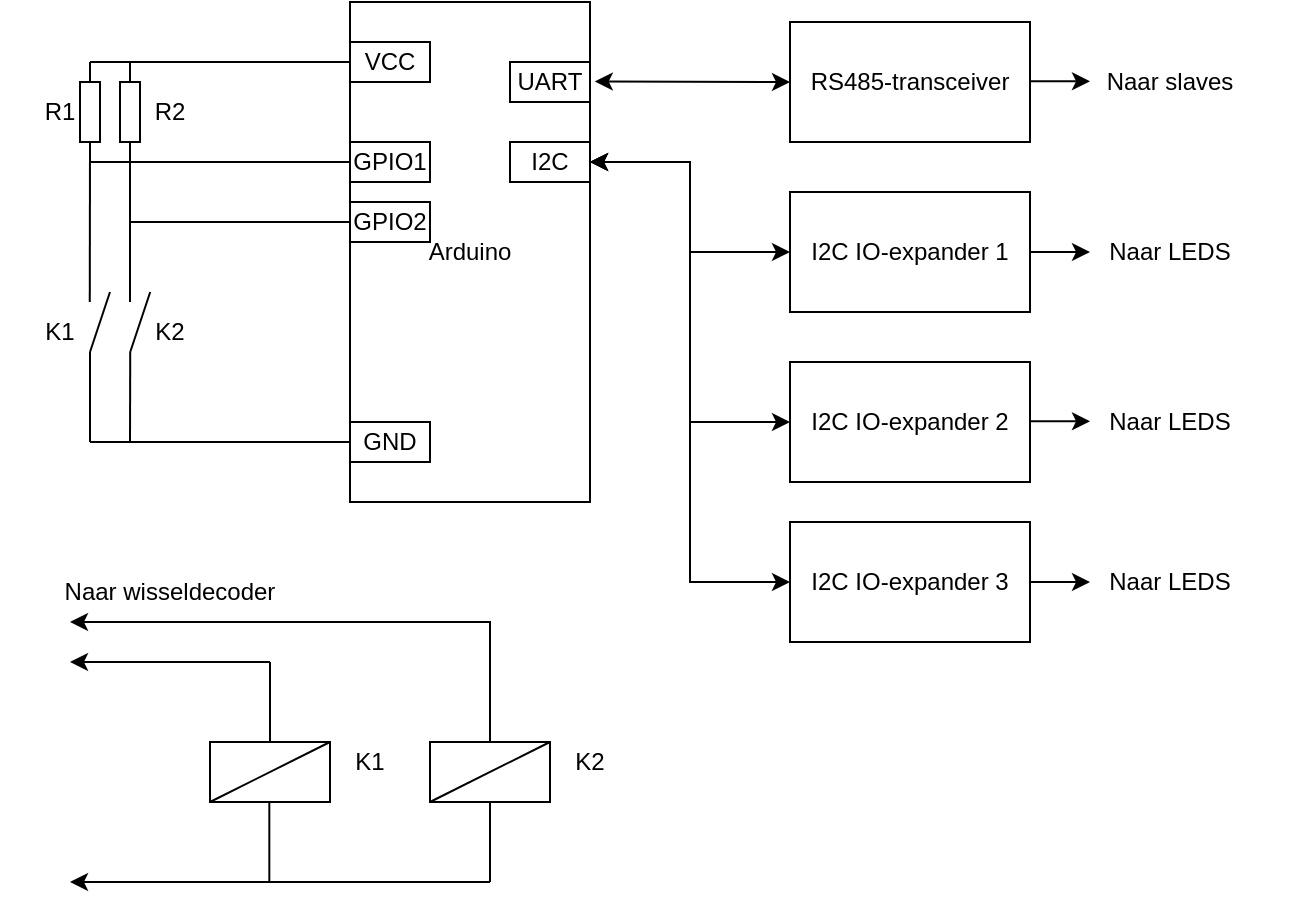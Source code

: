<mxfile version="20.5.3" type="github">
  <diagram id="NSJ0hvRAmqMinunVVk3z" name="Pagina-1">
    <mxGraphModel dx="1550" dy="835" grid="1" gridSize="10" guides="1" tooltips="1" connect="1" arrows="1" fold="1" page="1" pageScale="1" pageWidth="827" pageHeight="1169" math="0" shadow="0">
      <root>
        <mxCell id="0" />
        <mxCell id="1" parent="0" />
        <mxCell id="T63et0xQHMFBG8mWLtPG-1" value="Arduino" style="rounded=0;whiteSpace=wrap;html=1;" vertex="1" parent="1">
          <mxGeometry x="295" y="40" width="120" height="250" as="geometry" />
        </mxCell>
        <mxCell id="T63et0xQHMFBG8mWLtPG-2" value="RS485-transceiver" style="rounded=0;whiteSpace=wrap;html=1;" vertex="1" parent="1">
          <mxGeometry x="515" y="50" width="120" height="60" as="geometry" />
        </mxCell>
        <mxCell id="T63et0xQHMFBG8mWLtPG-4" value="" style="endArrow=classic;startArrow=classic;html=1;rounded=0;entryX=0;entryY=0.5;entryDx=0;entryDy=0;exitX=1.02;exitY=0.159;exitDx=0;exitDy=0;exitPerimeter=0;" edge="1" parent="1" source="T63et0xQHMFBG8mWLtPG-1" target="T63et0xQHMFBG8mWLtPG-2">
          <mxGeometry width="50" height="50" relative="1" as="geometry">
            <mxPoint x="335" y="490" as="sourcePoint" />
            <mxPoint x="385" y="440" as="targetPoint" />
          </mxGeometry>
        </mxCell>
        <mxCell id="T63et0xQHMFBG8mWLtPG-5" value="UART" style="rounded=0;whiteSpace=wrap;html=1;" vertex="1" parent="1">
          <mxGeometry x="375" y="70" width="40" height="20" as="geometry" />
        </mxCell>
        <mxCell id="T63et0xQHMFBG8mWLtPG-6" value="I2C IO-expander 1" style="rounded=0;whiteSpace=wrap;html=1;" vertex="1" parent="1">
          <mxGeometry x="515" y="135" width="120" height="60" as="geometry" />
        </mxCell>
        <mxCell id="T63et0xQHMFBG8mWLtPG-7" value="I2C IO-expander 2" style="rounded=0;whiteSpace=wrap;html=1;" vertex="1" parent="1">
          <mxGeometry x="515" y="220" width="120" height="60" as="geometry" />
        </mxCell>
        <mxCell id="T63et0xQHMFBG8mWLtPG-8" value="I2C IO-expander 3" style="rounded=0;whiteSpace=wrap;html=1;" vertex="1" parent="1">
          <mxGeometry x="515" y="300" width="120" height="60" as="geometry" />
        </mxCell>
        <mxCell id="T63et0xQHMFBG8mWLtPG-9" value="I2C" style="rounded=0;whiteSpace=wrap;html=1;" vertex="1" parent="1">
          <mxGeometry x="375" y="110" width="40" height="20" as="geometry" />
        </mxCell>
        <mxCell id="T63et0xQHMFBG8mWLtPG-10" value="" style="endArrow=classic;startArrow=classic;html=1;rounded=0;entryX=1;entryY=0.5;entryDx=0;entryDy=0;exitX=0;exitY=0.5;exitDx=0;exitDy=0;" edge="1" parent="1" source="T63et0xQHMFBG8mWLtPG-6" target="T63et0xQHMFBG8mWLtPG-9">
          <mxGeometry width="50" height="50" relative="1" as="geometry">
            <mxPoint x="335" y="260" as="sourcePoint" />
            <mxPoint x="385" y="210" as="targetPoint" />
            <Array as="points">
              <mxPoint x="465" y="165" />
              <mxPoint x="465" y="120" />
            </Array>
          </mxGeometry>
        </mxCell>
        <mxCell id="T63et0xQHMFBG8mWLtPG-11" value="" style="endArrow=classic;startArrow=classic;html=1;rounded=0;entryX=1;entryY=0.5;entryDx=0;entryDy=0;exitX=0;exitY=0.5;exitDx=0;exitDy=0;edgeStyle=orthogonalEdgeStyle;" edge="1" parent="1" source="T63et0xQHMFBG8mWLtPG-7" target="T63et0xQHMFBG8mWLtPG-9">
          <mxGeometry width="50" height="50" relative="1" as="geometry">
            <mxPoint x="395" y="210" as="sourcePoint" />
            <mxPoint x="445" y="160" as="targetPoint" />
          </mxGeometry>
        </mxCell>
        <mxCell id="T63et0xQHMFBG8mWLtPG-12" value="" style="endArrow=classic;startArrow=classic;html=1;rounded=0;entryX=1;entryY=0.5;entryDx=0;entryDy=0;exitX=0;exitY=0.5;exitDx=0;exitDy=0;edgeStyle=orthogonalEdgeStyle;" edge="1" parent="1" source="T63et0xQHMFBG8mWLtPG-8" target="T63et0xQHMFBG8mWLtPG-9">
          <mxGeometry width="50" height="50" relative="1" as="geometry">
            <mxPoint x="395" y="290" as="sourcePoint" />
            <mxPoint x="445" y="240" as="targetPoint" />
          </mxGeometry>
        </mxCell>
        <mxCell id="T63et0xQHMFBG8mWLtPG-13" value="" style="endArrow=classic;html=1;rounded=0;exitX=1;exitY=0.5;exitDx=0;exitDy=0;" edge="1" parent="1" source="T63et0xQHMFBG8mWLtPG-6">
          <mxGeometry width="50" height="50" relative="1" as="geometry">
            <mxPoint x="415" y="240" as="sourcePoint" />
            <mxPoint x="665" y="165" as="targetPoint" />
          </mxGeometry>
        </mxCell>
        <mxCell id="T63et0xQHMFBG8mWLtPG-14" value="" style="endArrow=classic;html=1;rounded=0;exitX=1;exitY=0.5;exitDx=0;exitDy=0;" edge="1" parent="1">
          <mxGeometry width="50" height="50" relative="1" as="geometry">
            <mxPoint x="635.0" y="249.66" as="sourcePoint" />
            <mxPoint x="665.0" y="249.66" as="targetPoint" />
          </mxGeometry>
        </mxCell>
        <mxCell id="T63et0xQHMFBG8mWLtPG-15" value="" style="endArrow=classic;html=1;rounded=0;exitX=1;exitY=0.5;exitDx=0;exitDy=0;" edge="1" parent="1">
          <mxGeometry width="50" height="50" relative="1" as="geometry">
            <mxPoint x="635.0" y="330.0" as="sourcePoint" />
            <mxPoint x="665.0" y="330" as="targetPoint" />
          </mxGeometry>
        </mxCell>
        <mxCell id="T63et0xQHMFBG8mWLtPG-16" value="" style="rounded=0;whiteSpace=wrap;html=1;" vertex="1" parent="1">
          <mxGeometry x="225" y="410" width="60" height="30" as="geometry" />
        </mxCell>
        <mxCell id="T63et0xQHMFBG8mWLtPG-17" value="" style="endArrow=none;html=1;rounded=0;entryX=1;entryY=0;entryDx=0;entryDy=0;exitX=0;exitY=1;exitDx=0;exitDy=0;" edge="1" parent="1" source="T63et0xQHMFBG8mWLtPG-16" target="T63et0xQHMFBG8mWLtPG-16">
          <mxGeometry width="50" height="50" relative="1" as="geometry">
            <mxPoint x="515" y="450" as="sourcePoint" />
            <mxPoint x="565" y="400" as="targetPoint" />
          </mxGeometry>
        </mxCell>
        <mxCell id="T63et0xQHMFBG8mWLtPG-18" value="" style="endArrow=none;html=1;rounded=0;entryX=0.5;entryY=0;entryDx=0;entryDy=0;" edge="1" parent="1" target="T63et0xQHMFBG8mWLtPG-16">
          <mxGeometry width="50" height="50" relative="1" as="geometry">
            <mxPoint x="255" y="370" as="sourcePoint" />
            <mxPoint x="415" y="420" as="targetPoint" />
          </mxGeometry>
        </mxCell>
        <mxCell id="T63et0xQHMFBG8mWLtPG-19" value="K1" style="text;html=1;strokeColor=none;fillColor=none;align=center;verticalAlign=middle;whiteSpace=wrap;rounded=0;" vertex="1" parent="1">
          <mxGeometry x="275" y="405" width="60" height="30" as="geometry" />
        </mxCell>
        <mxCell id="T63et0xQHMFBG8mWLtPG-20" value="" style="endArrow=classic;html=1;rounded=0;" edge="1" parent="1">
          <mxGeometry width="50" height="50" relative="1" as="geometry">
            <mxPoint x="255" y="370" as="sourcePoint" />
            <mxPoint x="155" y="370" as="targetPoint" />
          </mxGeometry>
        </mxCell>
        <mxCell id="T63et0xQHMFBG8mWLtPG-21" value="" style="rounded=0;whiteSpace=wrap;html=1;" vertex="1" parent="1">
          <mxGeometry x="335" y="410" width="60" height="30" as="geometry" />
        </mxCell>
        <mxCell id="T63et0xQHMFBG8mWLtPG-22" value="" style="endArrow=none;html=1;rounded=0;entryX=1;entryY=0;entryDx=0;entryDy=0;exitX=0;exitY=1;exitDx=0;exitDy=0;" edge="1" parent="1" source="T63et0xQHMFBG8mWLtPG-21" target="T63et0xQHMFBG8mWLtPG-21">
          <mxGeometry width="50" height="50" relative="1" as="geometry">
            <mxPoint x="625" y="450" as="sourcePoint" />
            <mxPoint x="675" y="400" as="targetPoint" />
          </mxGeometry>
        </mxCell>
        <mxCell id="T63et0xQHMFBG8mWLtPG-23" value="K2" style="text;html=1;strokeColor=none;fillColor=none;align=center;verticalAlign=middle;whiteSpace=wrap;rounded=0;" vertex="1" parent="1">
          <mxGeometry x="385" y="405" width="60" height="30" as="geometry" />
        </mxCell>
        <mxCell id="T63et0xQHMFBG8mWLtPG-24" value="" style="endArrow=classic;html=1;rounded=0;edgeStyle=elbowEdgeStyle;exitX=0.5;exitY=0;exitDx=0;exitDy=0;" edge="1" parent="1" source="T63et0xQHMFBG8mWLtPG-21">
          <mxGeometry width="50" height="50" relative="1" as="geometry">
            <mxPoint x="365" y="400" as="sourcePoint" />
            <mxPoint x="155" y="350" as="targetPoint" />
            <Array as="points">
              <mxPoint x="365" y="370" />
            </Array>
          </mxGeometry>
        </mxCell>
        <mxCell id="T63et0xQHMFBG8mWLtPG-27" value="" style="endArrow=classic;html=1;rounded=0;exitX=1;exitY=0.5;exitDx=0;exitDy=0;" edge="1" parent="1">
          <mxGeometry width="50" height="50" relative="1" as="geometry">
            <mxPoint x="635.0" y="79.66" as="sourcePoint" />
            <mxPoint x="665.0" y="79.66" as="targetPoint" />
          </mxGeometry>
        </mxCell>
        <mxCell id="T63et0xQHMFBG8mWLtPG-28" value="GPIO1" style="rounded=0;whiteSpace=wrap;html=1;" vertex="1" parent="1">
          <mxGeometry x="295" y="110" width="40" height="20" as="geometry" />
        </mxCell>
        <mxCell id="T63et0xQHMFBG8mWLtPG-29" value="" style="endArrow=classic;html=1;rounded=0;" edge="1" parent="1">
          <mxGeometry width="50" height="50" relative="1" as="geometry">
            <mxPoint x="365" y="480" as="sourcePoint" />
            <mxPoint x="155" y="480" as="targetPoint" />
            <Array as="points">
              <mxPoint x="265" y="480" />
            </Array>
          </mxGeometry>
        </mxCell>
        <mxCell id="T63et0xQHMFBG8mWLtPG-30" value="" style="endArrow=none;html=1;rounded=0;entryX=0.5;entryY=1;entryDx=0;entryDy=0;" edge="1" parent="1" target="T63et0xQHMFBG8mWLtPG-21">
          <mxGeometry width="50" height="50" relative="1" as="geometry">
            <mxPoint x="365" y="480" as="sourcePoint" />
            <mxPoint x="345" y="500" as="targetPoint" />
          </mxGeometry>
        </mxCell>
        <mxCell id="T63et0xQHMFBG8mWLtPG-31" value="" style="endArrow=none;html=1;rounded=0;entryX=0.5;entryY=1;entryDx=0;entryDy=0;" edge="1" parent="1">
          <mxGeometry width="50" height="50" relative="1" as="geometry">
            <mxPoint x="254.66" y="480.0" as="sourcePoint" />
            <mxPoint x="254.66" y="440.0" as="targetPoint" />
          </mxGeometry>
        </mxCell>
        <mxCell id="T63et0xQHMFBG8mWLtPG-34" value="GPIO2" style="rounded=0;whiteSpace=wrap;html=1;" vertex="1" parent="1">
          <mxGeometry x="295" y="140" width="40" height="20" as="geometry" />
        </mxCell>
        <mxCell id="T63et0xQHMFBG8mWLtPG-35" value="GND" style="rounded=0;whiteSpace=wrap;html=1;" vertex="1" parent="1">
          <mxGeometry x="295" y="250" width="40" height="20" as="geometry" />
        </mxCell>
        <mxCell id="T63et0xQHMFBG8mWLtPG-37" value="VCC" style="rounded=0;whiteSpace=wrap;html=1;" vertex="1" parent="1">
          <mxGeometry x="295" y="60" width="40" height="20" as="geometry" />
        </mxCell>
        <mxCell id="T63et0xQHMFBG8mWLtPG-38" value="" style="rounded=0;whiteSpace=wrap;html=1;rotation=90;" vertex="1" parent="1">
          <mxGeometry x="150" y="90" width="30" height="10" as="geometry" />
        </mxCell>
        <mxCell id="T63et0xQHMFBG8mWLtPG-42" value="" style="endArrow=none;html=1;rounded=0;entryX=0;entryY=0.5;entryDx=0;entryDy=0;" edge="1" parent="1" target="T63et0xQHMFBG8mWLtPG-37">
          <mxGeometry width="50" height="50" relative="1" as="geometry">
            <mxPoint x="165" y="70" as="sourcePoint" />
            <mxPoint x="185" y="140" as="targetPoint" />
          </mxGeometry>
        </mxCell>
        <mxCell id="T63et0xQHMFBG8mWLtPG-43" value="" style="rounded=0;whiteSpace=wrap;html=1;rotation=90;" vertex="1" parent="1">
          <mxGeometry x="170" y="90" width="30" height="10" as="geometry" />
        </mxCell>
        <mxCell id="T63et0xQHMFBG8mWLtPG-44" value="" style="endArrow=none;html=1;rounded=0;exitX=0;exitY=0.5;exitDx=0;exitDy=0;" edge="1" parent="1" source="T63et0xQHMFBG8mWLtPG-38">
          <mxGeometry width="50" height="50" relative="1" as="geometry">
            <mxPoint x="135" y="190" as="sourcePoint" />
            <mxPoint x="165" y="70" as="targetPoint" />
          </mxGeometry>
        </mxCell>
        <mxCell id="T63et0xQHMFBG8mWLtPG-45" value="" style="endArrow=none;html=1;rounded=0;exitX=0;exitY=0.5;exitDx=0;exitDy=0;" edge="1" parent="1" source="T63et0xQHMFBG8mWLtPG-43">
          <mxGeometry width="50" height="50" relative="1" as="geometry">
            <mxPoint x="136" y="190" as="sourcePoint" />
            <mxPoint x="185" y="70" as="targetPoint" />
          </mxGeometry>
        </mxCell>
        <mxCell id="T63et0xQHMFBG8mWLtPG-46" value="" style="endArrow=none;html=1;rounded=0;" edge="1" parent="1">
          <mxGeometry width="50" height="50" relative="1" as="geometry">
            <mxPoint x="165" y="260" as="sourcePoint" />
            <mxPoint x="165" y="215" as="targetPoint" />
          </mxGeometry>
        </mxCell>
        <mxCell id="T63et0xQHMFBG8mWLtPG-47" value="" style="endArrow=none;html=1;rounded=0;entryX=1;entryY=0.5;entryDx=0;entryDy=0;" edge="1" parent="1" target="T63et0xQHMFBG8mWLtPG-38">
          <mxGeometry width="50" height="50" relative="1" as="geometry">
            <mxPoint x="164.89" y="190" as="sourcePoint" />
            <mxPoint x="165" y="140" as="targetPoint" />
          </mxGeometry>
        </mxCell>
        <mxCell id="T63et0xQHMFBG8mWLtPG-48" value="" style="endArrow=none;html=1;rounded=0;" edge="1" parent="1">
          <mxGeometry width="50" height="50" relative="1" as="geometry">
            <mxPoint x="175" y="185" as="sourcePoint" />
            <mxPoint x="165" y="215" as="targetPoint" />
          </mxGeometry>
        </mxCell>
        <mxCell id="T63et0xQHMFBG8mWLtPG-49" value="" style="endArrow=none;html=1;rounded=0;jumpSize=0;" edge="1" parent="1">
          <mxGeometry width="50" height="50" relative="1" as="geometry">
            <mxPoint x="185" y="260" as="sourcePoint" />
            <mxPoint x="185.11" y="215" as="targetPoint" />
          </mxGeometry>
        </mxCell>
        <mxCell id="T63et0xQHMFBG8mWLtPG-51" value="" style="endArrow=none;html=1;rounded=0;jumpSize=0;" edge="1" parent="1">
          <mxGeometry width="50" height="50" relative="1" as="geometry">
            <mxPoint x="195.11" y="185" as="sourcePoint" />
            <mxPoint x="185.11" y="215" as="targetPoint" />
          </mxGeometry>
        </mxCell>
        <mxCell id="T63et0xQHMFBG8mWLtPG-59" value="" style="endArrow=none;html=1;rounded=0;entryX=0;entryY=0.5;entryDx=0;entryDy=0;" edge="1" parent="1" target="T63et0xQHMFBG8mWLtPG-28">
          <mxGeometry width="50" height="50" relative="1" as="geometry">
            <mxPoint x="165" y="120" as="sourcePoint" />
            <mxPoint x="115" y="80" as="targetPoint" />
          </mxGeometry>
        </mxCell>
        <mxCell id="T63et0xQHMFBG8mWLtPG-60" value="" style="endArrow=none;html=1;rounded=0;entryX=0;entryY=0.5;entryDx=0;entryDy=0;" edge="1" parent="1" target="T63et0xQHMFBG8mWLtPG-34">
          <mxGeometry width="50" height="50" relative="1" as="geometry">
            <mxPoint x="185" y="150" as="sourcePoint" />
            <mxPoint x="105" y="160" as="targetPoint" />
          </mxGeometry>
        </mxCell>
        <mxCell id="T63et0xQHMFBG8mWLtPG-61" value="" style="endArrow=none;html=1;rounded=0;jumpSize=0;entryX=1;entryY=0.5;entryDx=0;entryDy=0;" edge="1" parent="1" target="T63et0xQHMFBG8mWLtPG-43">
          <mxGeometry width="50" height="50" relative="1" as="geometry">
            <mxPoint x="185" y="190" as="sourcePoint" />
            <mxPoint x="145" y="140" as="targetPoint" />
          </mxGeometry>
        </mxCell>
        <mxCell id="T63et0xQHMFBG8mWLtPG-62" value="" style="endArrow=none;html=1;rounded=0;jumpSize=0;entryX=0;entryY=0.5;entryDx=0;entryDy=0;" edge="1" parent="1" target="T63et0xQHMFBG8mWLtPG-35">
          <mxGeometry width="50" height="50" relative="1" as="geometry">
            <mxPoint x="165" y="260" as="sourcePoint" />
            <mxPoint x="-55" y="80" as="targetPoint" />
          </mxGeometry>
        </mxCell>
        <mxCell id="T63et0xQHMFBG8mWLtPG-63" value="K1" style="text;html=1;strokeColor=none;fillColor=none;align=center;verticalAlign=middle;whiteSpace=wrap;rounded=0;" vertex="1" parent="1">
          <mxGeometry x="120" y="190" width="60" height="30" as="geometry" />
        </mxCell>
        <mxCell id="T63et0xQHMFBG8mWLtPG-64" value="K2" style="text;html=1;strokeColor=none;fillColor=none;align=center;verticalAlign=middle;whiteSpace=wrap;rounded=0;" vertex="1" parent="1">
          <mxGeometry x="175" y="190" width="60" height="30" as="geometry" />
        </mxCell>
        <mxCell id="T63et0xQHMFBG8mWLtPG-65" value="Naar wisseldecoder" style="text;html=1;strokeColor=none;fillColor=none;align=center;verticalAlign=middle;whiteSpace=wrap;rounded=0;" vertex="1" parent="1">
          <mxGeometry x="145" y="320" width="120" height="30" as="geometry" />
        </mxCell>
        <mxCell id="T63et0xQHMFBG8mWLtPG-66" value="R1" style="text;html=1;strokeColor=none;fillColor=none;align=center;verticalAlign=middle;whiteSpace=wrap;rounded=0;" vertex="1" parent="1">
          <mxGeometry x="120" y="80" width="60" height="30" as="geometry" />
        </mxCell>
        <mxCell id="T63et0xQHMFBG8mWLtPG-67" value="R2" style="text;html=1;strokeColor=none;fillColor=none;align=center;verticalAlign=middle;whiteSpace=wrap;rounded=0;" vertex="1" parent="1">
          <mxGeometry x="175" y="80" width="60" height="30" as="geometry" />
        </mxCell>
        <mxCell id="T63et0xQHMFBG8mWLtPG-68" value="Naar slaves" style="text;html=1;strokeColor=none;fillColor=none;align=center;verticalAlign=middle;whiteSpace=wrap;rounded=0;" vertex="1" parent="1">
          <mxGeometry x="645" y="65" width="120" height="30" as="geometry" />
        </mxCell>
        <mxCell id="T63et0xQHMFBG8mWLtPG-69" value="Naar LEDS" style="text;html=1;strokeColor=none;fillColor=none;align=center;verticalAlign=middle;whiteSpace=wrap;rounded=0;" vertex="1" parent="1">
          <mxGeometry x="645" y="150" width="120" height="30" as="geometry" />
        </mxCell>
        <mxCell id="T63et0xQHMFBG8mWLtPG-70" value="Naar LEDS" style="text;html=1;strokeColor=none;fillColor=none;align=center;verticalAlign=middle;whiteSpace=wrap;rounded=0;" vertex="1" parent="1">
          <mxGeometry x="645" y="235" width="120" height="30" as="geometry" />
        </mxCell>
        <mxCell id="T63et0xQHMFBG8mWLtPG-71" value="Naar LEDS" style="text;html=1;strokeColor=none;fillColor=none;align=center;verticalAlign=middle;whiteSpace=wrap;rounded=0;" vertex="1" parent="1">
          <mxGeometry x="645" y="315" width="120" height="30" as="geometry" />
        </mxCell>
      </root>
    </mxGraphModel>
  </diagram>
</mxfile>
